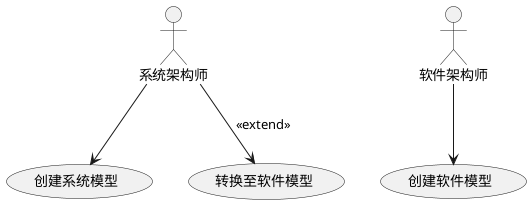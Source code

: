 @startuml
actor "系统架构师" as SystemArchitect
actor "软件架构师" as SoftwareArchitect

SystemArchitect --> (创建系统模型)
SoftwareArchitect --> (创建软件模型)
(SystemArchitect) --> (转换至软件模型): <<extend>>
@enduml
@startuml
start
:定义系统模型;
:分析系统模型;
:识别软件模块;
:定义软件模型;
:验证软件模型;
stop
@enduml
@startuml
class "系统模型" as SystemModel {
  +识别功能需求()
  +定义组件关系()
}

class "软件模型" as SoftwareModel {
  +定义软件结构()
  +描述交互()
}

SystemModel "1" -- "1" SoftwareModel : 转换
@enduml
